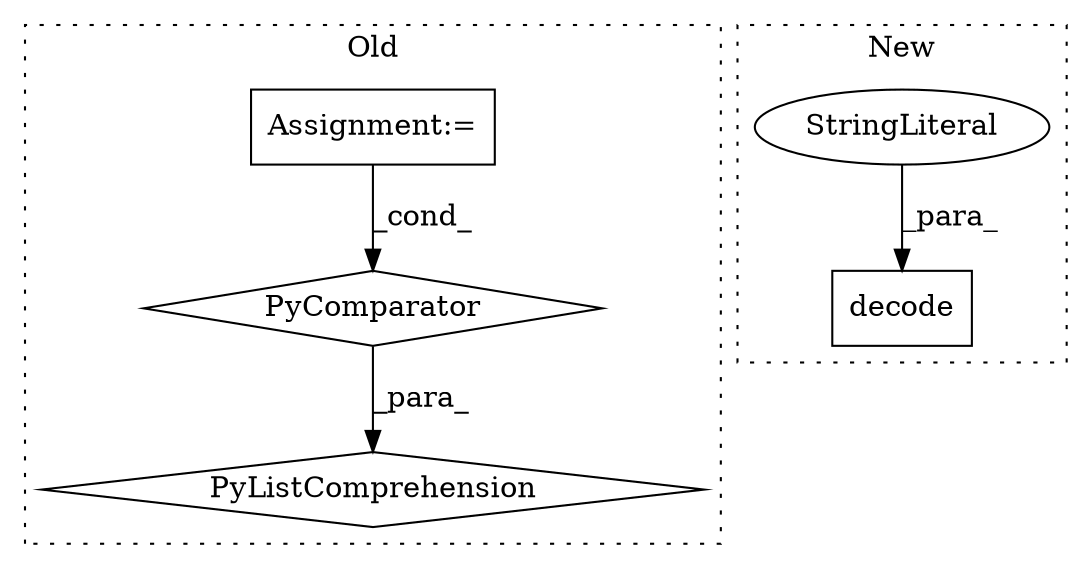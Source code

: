 digraph G {
subgraph cluster0 {
1 [label="PyListComprehension" a="109" s="403" l="146" shape="diamond"];
3 [label="PyComparator" a="113" s="487" l="54" shape="diamond"];
5 [label="Assignment:=" a="7" s="347" l="1" shape="box"];
label = "Old";
style="dotted";
}
subgraph cluster1 {
2 [label="decode" a="32" s="587,601" l="7,1" shape="box"];
4 [label="StringLiteral" a="45" s="594" l="7" shape="ellipse"];
label = "New";
style="dotted";
}
3 -> 1 [label="_para_"];
4 -> 2 [label="_para_"];
5 -> 3 [label="_cond_"];
}